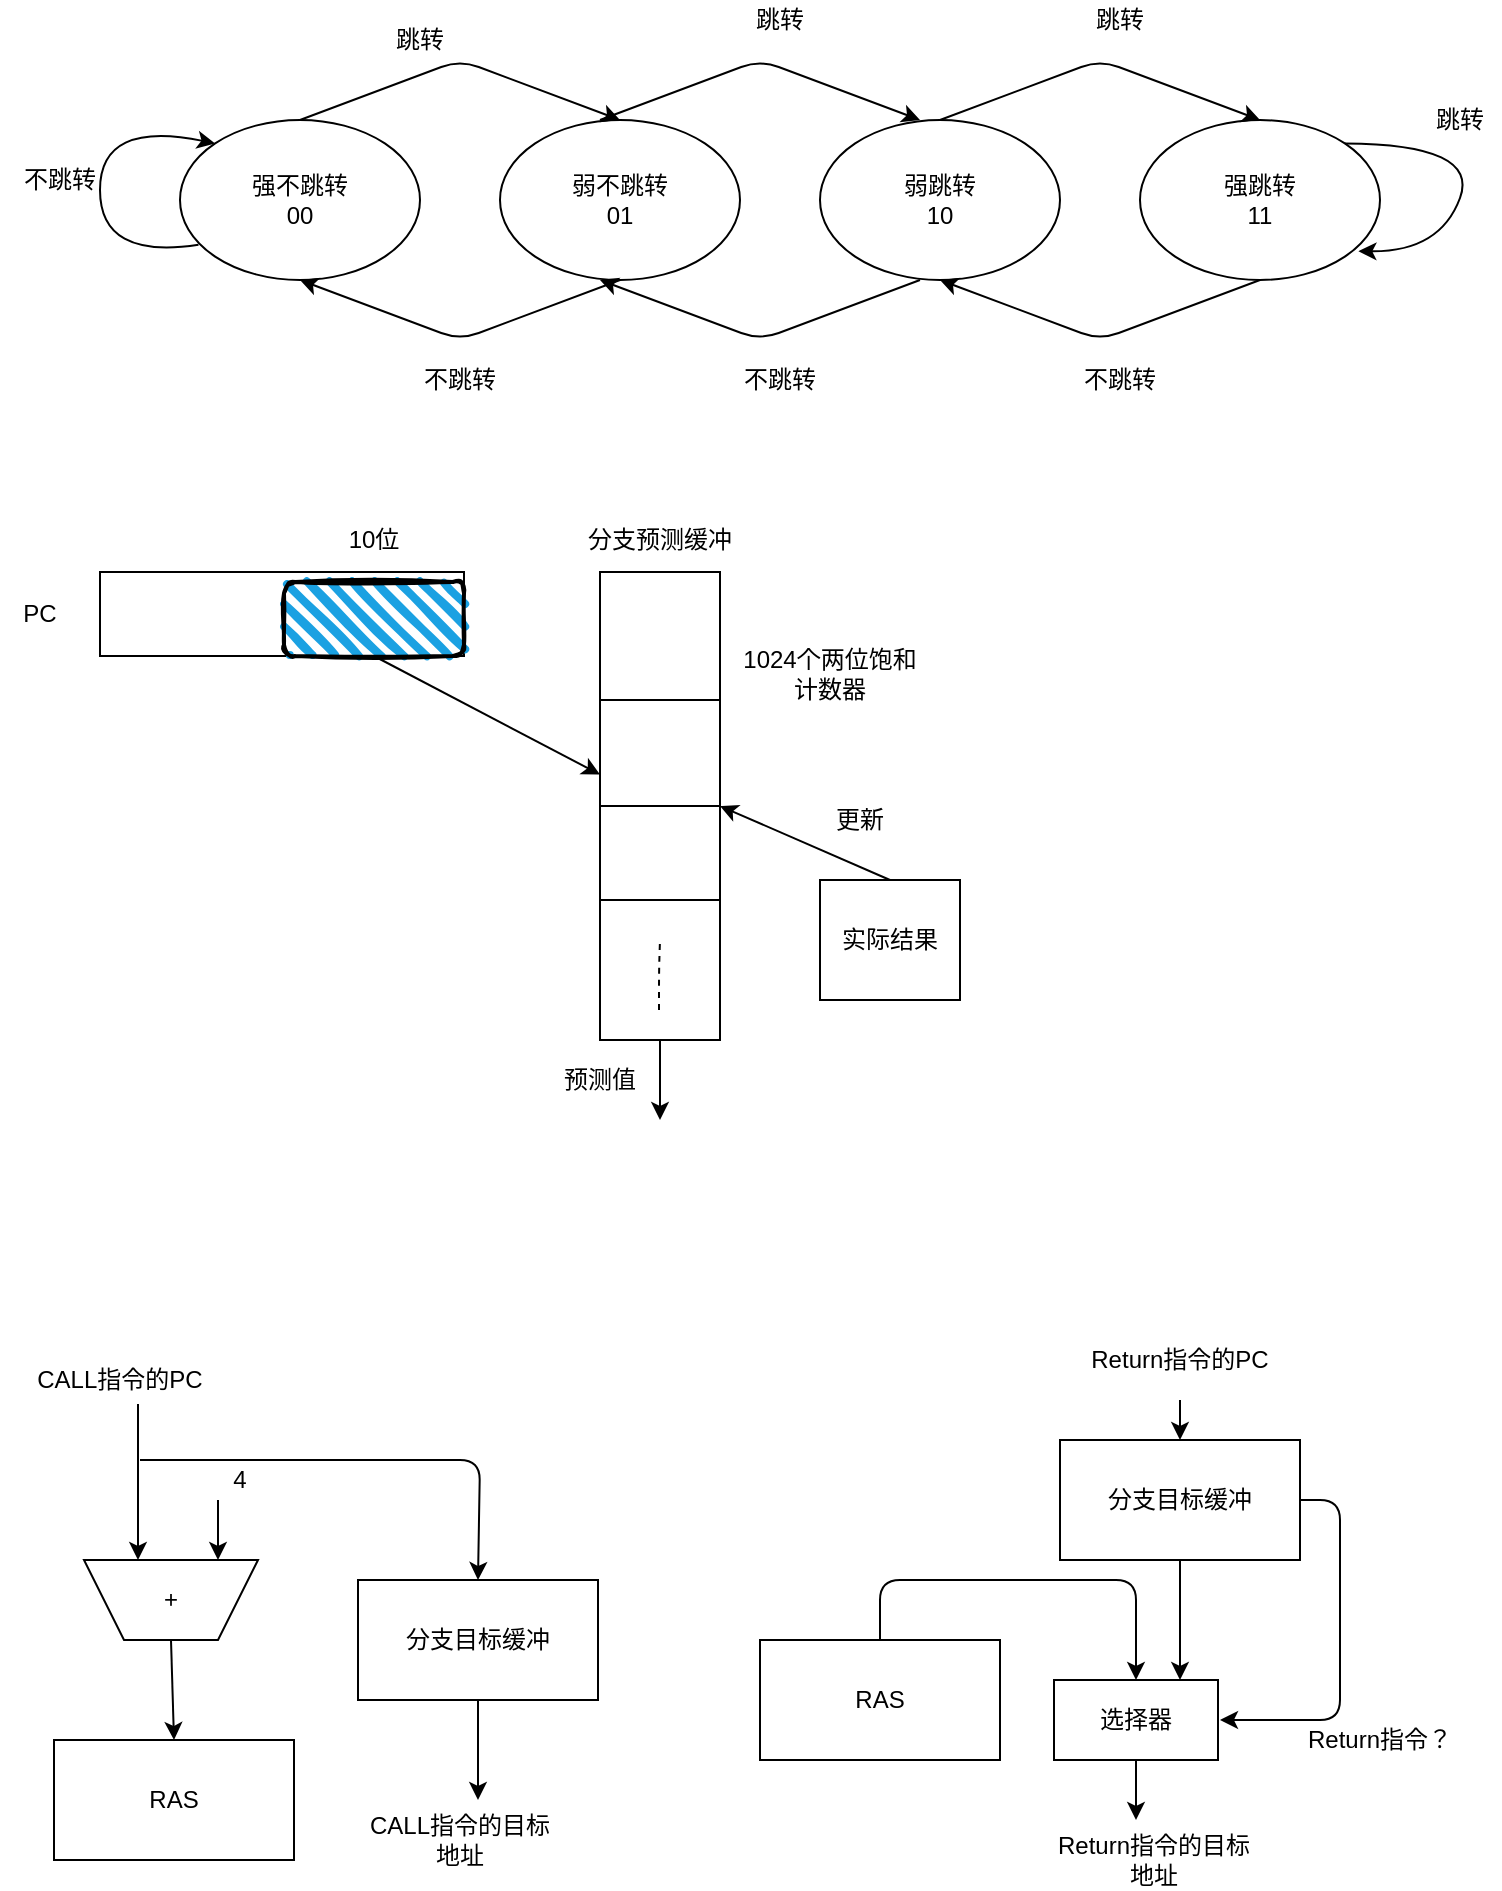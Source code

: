 <mxfile version="14.6.13" type="github">
  <diagram id="10zEApmptOZsgq90Q_0-" name="Page-1">
    <mxGraphModel dx="1028" dy="403" grid="0" gridSize="10" guides="1" tooltips="1" connect="1" arrows="1" fold="1" page="1" pageScale="1" pageWidth="827" pageHeight="1169" math="0" shadow="0">
      <root>
        <mxCell id="0" />
        <mxCell id="1" parent="0" />
        <mxCell id="GXsNdN6X-SuUtYuK0dRK-1" value="强不跳转&lt;br&gt;00" style="ellipse;whiteSpace=wrap;html=1;" parent="1" vertex="1">
          <mxGeometry x="140" y="160" width="120" height="80" as="geometry" />
        </mxCell>
        <mxCell id="GXsNdN6X-SuUtYuK0dRK-2" value="弱不跳转&lt;br&gt;01" style="ellipse;whiteSpace=wrap;html=1;" parent="1" vertex="1">
          <mxGeometry x="300" y="160" width="120" height="80" as="geometry" />
        </mxCell>
        <mxCell id="GXsNdN6X-SuUtYuK0dRK-3" value="弱跳转&lt;br&gt;10" style="ellipse;whiteSpace=wrap;html=1;" parent="1" vertex="1">
          <mxGeometry x="460" y="160" width="120" height="80" as="geometry" />
        </mxCell>
        <mxCell id="GXsNdN6X-SuUtYuK0dRK-4" value="强跳转&lt;br&gt;11" style="ellipse;whiteSpace=wrap;html=1;" parent="1" vertex="1">
          <mxGeometry x="620" y="160" width="120" height="80" as="geometry" />
        </mxCell>
        <mxCell id="GXsNdN6X-SuUtYuK0dRK-7" value="" style="endArrow=classic;html=1;exitX=0.5;exitY=0;exitDx=0;exitDy=0;" parent="1" source="GXsNdN6X-SuUtYuK0dRK-1" edge="1">
          <mxGeometry width="50" height="50" relative="1" as="geometry">
            <mxPoint x="220" y="110" as="sourcePoint" />
            <mxPoint x="360" y="160" as="targetPoint" />
            <Array as="points">
              <mxPoint x="280" y="130" />
            </Array>
          </mxGeometry>
        </mxCell>
        <mxCell id="GXsNdN6X-SuUtYuK0dRK-8" value="" style="endArrow=classic;html=1;exitX=0.5;exitY=0;exitDx=0;exitDy=0;" parent="1" edge="1">
          <mxGeometry width="50" height="50" relative="1" as="geometry">
            <mxPoint x="350" y="160" as="sourcePoint" />
            <mxPoint x="510" y="160" as="targetPoint" />
            <Array as="points">
              <mxPoint x="430" y="130" />
            </Array>
          </mxGeometry>
        </mxCell>
        <mxCell id="GXsNdN6X-SuUtYuK0dRK-9" value="" style="endArrow=classic;html=1;exitX=0.5;exitY=0;exitDx=0;exitDy=0;" parent="1" edge="1">
          <mxGeometry width="50" height="50" relative="1" as="geometry">
            <mxPoint x="520" y="160" as="sourcePoint" />
            <mxPoint x="680" y="160" as="targetPoint" />
            <Array as="points">
              <mxPoint x="600" y="130" />
            </Array>
          </mxGeometry>
        </mxCell>
        <mxCell id="GXsNdN6X-SuUtYuK0dRK-10" value="" style="curved=1;endArrow=classic;html=1;exitX=0.077;exitY=0.78;exitDx=0;exitDy=0;exitPerimeter=0;entryX=0;entryY=0;entryDx=0;entryDy=0;" parent="1" source="GXsNdN6X-SuUtYuK0dRK-1" target="GXsNdN6X-SuUtYuK0dRK-1" edge="1">
          <mxGeometry width="50" height="50" relative="1" as="geometry">
            <mxPoint x="100" y="210" as="sourcePoint" />
            <mxPoint x="150" y="160" as="targetPoint" />
            <Array as="points">
              <mxPoint x="100" y="230" />
              <mxPoint x="100" y="160" />
            </Array>
          </mxGeometry>
        </mxCell>
        <mxCell id="GXsNdN6X-SuUtYuK0dRK-11" value="" style="curved=1;endArrow=classic;html=1;exitX=1;exitY=0;exitDx=0;exitDy=0;entryX=0.91;entryY=0.82;entryDx=0;entryDy=0;entryPerimeter=0;" parent="1" source="GXsNdN6X-SuUtYuK0dRK-4" target="GXsNdN6X-SuUtYuK0dRK-4" edge="1">
          <mxGeometry width="50" height="50" relative="1" as="geometry">
            <mxPoint x="720" y="120" as="sourcePoint" />
            <mxPoint x="770" y="70" as="targetPoint" />
            <Array as="points">
              <mxPoint x="790" y="172" />
              <mxPoint x="770" y="226" />
            </Array>
          </mxGeometry>
        </mxCell>
        <mxCell id="GXsNdN6X-SuUtYuK0dRK-12" value="" style="endArrow=classic;html=1;exitX=0.5;exitY=1;exitDx=0;exitDy=0;entryX=0.5;entryY=1;entryDx=0;entryDy=0;" parent="1" source="GXsNdN6X-SuUtYuK0dRK-2" target="GXsNdN6X-SuUtYuK0dRK-1" edge="1">
          <mxGeometry width="50" height="50" relative="1" as="geometry">
            <mxPoint x="390" y="300" as="sourcePoint" />
            <mxPoint x="440" y="250" as="targetPoint" />
            <Array as="points">
              <mxPoint x="280" y="270" />
            </Array>
          </mxGeometry>
        </mxCell>
        <mxCell id="GXsNdN6X-SuUtYuK0dRK-13" value="" style="endArrow=classic;html=1;exitX=0.5;exitY=1;exitDx=0;exitDy=0;entryX=0.5;entryY=1;entryDx=0;entryDy=0;" parent="1" edge="1">
          <mxGeometry width="50" height="50" relative="1" as="geometry">
            <mxPoint x="510" y="240" as="sourcePoint" />
            <mxPoint x="350" y="240" as="targetPoint" />
            <Array as="points">
              <mxPoint x="430" y="270" />
            </Array>
          </mxGeometry>
        </mxCell>
        <mxCell id="GXsNdN6X-SuUtYuK0dRK-14" value="" style="endArrow=classic;html=1;exitX=0.5;exitY=1;exitDx=0;exitDy=0;entryX=0.5;entryY=1;entryDx=0;entryDy=0;" parent="1" edge="1">
          <mxGeometry width="50" height="50" relative="1" as="geometry">
            <mxPoint x="680" y="240" as="sourcePoint" />
            <mxPoint x="520" y="240" as="targetPoint" />
            <Array as="points">
              <mxPoint x="600" y="270" />
            </Array>
          </mxGeometry>
        </mxCell>
        <mxCell id="GXsNdN6X-SuUtYuK0dRK-15" value="不跳转" style="text;html=1;strokeColor=none;fillColor=none;align=center;verticalAlign=middle;whiteSpace=wrap;rounded=0;" parent="1" vertex="1">
          <mxGeometry x="590" y="280" width="40" height="20" as="geometry" />
        </mxCell>
        <mxCell id="GXsNdN6X-SuUtYuK0dRK-16" value="跳转" style="text;html=1;strokeColor=none;fillColor=none;align=center;verticalAlign=middle;whiteSpace=wrap;rounded=0;" parent="1" vertex="1">
          <mxGeometry x="240" y="110" width="40" height="20" as="geometry" />
        </mxCell>
        <mxCell id="GXsNdN6X-SuUtYuK0dRK-18" value="跳转" style="text;html=1;strokeColor=none;fillColor=none;align=center;verticalAlign=middle;whiteSpace=wrap;rounded=0;" parent="1" vertex="1">
          <mxGeometry x="420" y="100" width="40" height="20" as="geometry" />
        </mxCell>
        <mxCell id="GXsNdN6X-SuUtYuK0dRK-19" value="跳转" style="text;html=1;strokeColor=none;fillColor=none;align=center;verticalAlign=middle;whiteSpace=wrap;rounded=0;" parent="1" vertex="1">
          <mxGeometry x="590" y="100" width="40" height="20" as="geometry" />
        </mxCell>
        <mxCell id="GXsNdN6X-SuUtYuK0dRK-20" value="不跳转" style="text;html=1;strokeColor=none;fillColor=none;align=center;verticalAlign=middle;whiteSpace=wrap;rounded=0;" parent="1" vertex="1">
          <mxGeometry x="420" y="280" width="40" height="20" as="geometry" />
        </mxCell>
        <mxCell id="GXsNdN6X-SuUtYuK0dRK-21" value="不跳转" style="text;html=1;strokeColor=none;fillColor=none;align=center;verticalAlign=middle;whiteSpace=wrap;rounded=0;" parent="1" vertex="1">
          <mxGeometry x="260" y="280" width="40" height="20" as="geometry" />
        </mxCell>
        <mxCell id="GXsNdN6X-SuUtYuK0dRK-22" value="不跳转" style="text;html=1;strokeColor=none;fillColor=none;align=center;verticalAlign=middle;whiteSpace=wrap;rounded=0;" parent="1" vertex="1">
          <mxGeometry x="60" y="180" width="40" height="20" as="geometry" />
        </mxCell>
        <mxCell id="GXsNdN6X-SuUtYuK0dRK-23" value="跳转" style="text;html=1;strokeColor=none;fillColor=none;align=center;verticalAlign=middle;whiteSpace=wrap;rounded=0;" parent="1" vertex="1">
          <mxGeometry x="760" y="150" width="40" height="20" as="geometry" />
        </mxCell>
        <mxCell id="GXsNdN6X-SuUtYuK0dRK-24" value="" style="rounded=0;whiteSpace=wrap;html=1;" parent="1" vertex="1">
          <mxGeometry x="100" y="386" width="182" height="42" as="geometry" />
        </mxCell>
        <mxCell id="GXsNdN6X-SuUtYuK0dRK-25" value="" style="rounded=0;whiteSpace=wrap;html=1;" parent="1" vertex="1">
          <mxGeometry x="350" y="386" width="60" height="234" as="geometry" />
        </mxCell>
        <mxCell id="GXsNdN6X-SuUtYuK0dRK-26" value="" style="rounded=1;whiteSpace=wrap;html=1;strokeWidth=2;fillWeight=4;hachureGap=8;hachureAngle=45;fillColor=#1ba1e2;sketch=1;" parent="1" vertex="1">
          <mxGeometry x="192" y="391" width="90" height="37" as="geometry" />
        </mxCell>
        <mxCell id="GXsNdN6X-SuUtYuK0dRK-27" value="分支预测缓冲" style="text;html=1;strokeColor=none;fillColor=none;align=center;verticalAlign=middle;whiteSpace=wrap;rounded=0;" parent="1" vertex="1">
          <mxGeometry x="340" y="360" width="80" height="20" as="geometry" />
        </mxCell>
        <mxCell id="GXsNdN6X-SuUtYuK0dRK-28" value="PC" style="text;html=1;strokeColor=none;fillColor=none;align=center;verticalAlign=middle;whiteSpace=wrap;rounded=0;" parent="1" vertex="1">
          <mxGeometry x="50" y="397" width="40" height="20" as="geometry" />
        </mxCell>
        <mxCell id="GXsNdN6X-SuUtYuK0dRK-29" value="10位" style="text;html=1;strokeColor=none;fillColor=none;align=center;verticalAlign=middle;whiteSpace=wrap;rounded=0;" parent="1" vertex="1">
          <mxGeometry x="217" y="360" width="40" height="20" as="geometry" />
        </mxCell>
        <mxCell id="GXsNdN6X-SuUtYuK0dRK-30" value="" style="endArrow=none;html=1;exitX=0;exitY=0.5;exitDx=0;exitDy=0;entryX=1;entryY=0.5;entryDx=0;entryDy=0;" parent="1" source="GXsNdN6X-SuUtYuK0dRK-25" target="GXsNdN6X-SuUtYuK0dRK-25" edge="1">
          <mxGeometry width="50" height="50" relative="1" as="geometry">
            <mxPoint x="500" y="440" as="sourcePoint" />
            <mxPoint x="550" y="440" as="targetPoint" />
          </mxGeometry>
        </mxCell>
        <mxCell id="GXsNdN6X-SuUtYuK0dRK-31" value="" style="endArrow=none;html=1;exitX=0;exitY=0.5;exitDx=0;exitDy=0;entryX=1;entryY=0.5;entryDx=0;entryDy=0;" parent="1" edge="1">
          <mxGeometry width="50" height="50" relative="1" as="geometry">
            <mxPoint x="350" y="450" as="sourcePoint" />
            <mxPoint x="410" y="450" as="targetPoint" />
          </mxGeometry>
        </mxCell>
        <mxCell id="GXsNdN6X-SuUtYuK0dRK-32" value="" style="endArrow=none;html=1;exitX=0;exitY=0.5;exitDx=0;exitDy=0;entryX=1;entryY=0.5;entryDx=0;entryDy=0;" parent="1" edge="1">
          <mxGeometry width="50" height="50" relative="1" as="geometry">
            <mxPoint x="350" y="550" as="sourcePoint" />
            <mxPoint x="410" y="550" as="targetPoint" />
          </mxGeometry>
        </mxCell>
        <mxCell id="GXsNdN6X-SuUtYuK0dRK-34" value="" style="endArrow=none;dashed=1;html=1;" parent="1" edge="1">
          <mxGeometry width="50" height="50" relative="1" as="geometry">
            <mxPoint x="379.5" y="605" as="sourcePoint" />
            <mxPoint x="380" y="570" as="targetPoint" />
            <Array as="points">
              <mxPoint x="379.5" y="585" />
            </Array>
          </mxGeometry>
        </mxCell>
        <mxCell id="GXsNdN6X-SuUtYuK0dRK-35" value="1024个两位饱和&lt;br&gt;计数器" style="text;html=1;strokeColor=none;fillColor=none;align=center;verticalAlign=middle;whiteSpace=wrap;rounded=0;" parent="1" vertex="1">
          <mxGeometry x="420" y="417" width="90" height="40" as="geometry" />
        </mxCell>
        <mxCell id="GXsNdN6X-SuUtYuK0dRK-36" value="实际结果" style="rounded=0;whiteSpace=wrap;html=1;" parent="1" vertex="1">
          <mxGeometry x="460" y="540" width="70" height="60" as="geometry" />
        </mxCell>
        <mxCell id="GXsNdN6X-SuUtYuK0dRK-37" value="" style="endArrow=classic;html=1;exitX=0.5;exitY=0;exitDx=0;exitDy=0;entryX=1;entryY=0.5;entryDx=0;entryDy=0;" parent="1" source="GXsNdN6X-SuUtYuK0dRK-36" target="GXsNdN6X-SuUtYuK0dRK-25" edge="1">
          <mxGeometry width="50" height="50" relative="1" as="geometry">
            <mxPoint x="390" y="490" as="sourcePoint" />
            <mxPoint x="440" y="440" as="targetPoint" />
          </mxGeometry>
        </mxCell>
        <mxCell id="GXsNdN6X-SuUtYuK0dRK-38" value="更新" style="text;html=1;strokeColor=none;fillColor=none;align=center;verticalAlign=middle;whiteSpace=wrap;rounded=0;" parent="1" vertex="1">
          <mxGeometry x="460" y="500" width="40" height="20" as="geometry" />
        </mxCell>
        <mxCell id="GXsNdN6X-SuUtYuK0dRK-39" value="" style="endArrow=classic;html=1;exitX=0.5;exitY=1;exitDx=0;exitDy=0;" parent="1" source="GXsNdN6X-SuUtYuK0dRK-26" target="GXsNdN6X-SuUtYuK0dRK-25" edge="1">
          <mxGeometry width="50" height="50" relative="1" as="geometry">
            <mxPoint x="200" y="520" as="sourcePoint" />
            <mxPoint x="250" y="470" as="targetPoint" />
          </mxGeometry>
        </mxCell>
        <mxCell id="GXsNdN6X-SuUtYuK0dRK-40" value="" style="endArrow=classic;html=1;exitX=0.5;exitY=1;exitDx=0;exitDy=0;" parent="1" source="GXsNdN6X-SuUtYuK0dRK-25" edge="1">
          <mxGeometry width="50" height="50" relative="1" as="geometry">
            <mxPoint x="390" y="490" as="sourcePoint" />
            <mxPoint x="380" y="660" as="targetPoint" />
          </mxGeometry>
        </mxCell>
        <mxCell id="GXsNdN6X-SuUtYuK0dRK-41" value="预测值" style="text;html=1;strokeColor=none;fillColor=none;align=center;verticalAlign=middle;whiteSpace=wrap;rounded=0;" parent="1" vertex="1">
          <mxGeometry x="330" y="630" width="40" height="20" as="geometry" />
        </mxCell>
        <mxCell id="GXsNdN6X-SuUtYuK0dRK-42" value="RAS" style="rounded=0;whiteSpace=wrap;html=1;" parent="1" vertex="1">
          <mxGeometry x="77" y="970" width="120" height="60" as="geometry" />
        </mxCell>
        <mxCell id="GXsNdN6X-SuUtYuK0dRK-43" value="分支目标缓冲" style="rounded=0;whiteSpace=wrap;html=1;" parent="1" vertex="1">
          <mxGeometry x="229" y="890" width="120" height="60" as="geometry" />
        </mxCell>
        <mxCell id="GXsNdN6X-SuUtYuK0dRK-44" value="+" style="shape=trapezoid;perimeter=trapezoidPerimeter;whiteSpace=wrap;html=1;fixedSize=1;rotation=-180;" parent="1" vertex="1">
          <mxGeometry x="92" y="880" width="87" height="40" as="geometry" />
        </mxCell>
        <mxCell id="GXsNdN6X-SuUtYuK0dRK-45" value="" style="endArrow=classic;html=1;exitX=0.5;exitY=1;exitDx=0;exitDy=0;" parent="1" source="GXsNdN6X-SuUtYuK0dRK-43" edge="1">
          <mxGeometry width="50" height="50" relative="1" as="geometry">
            <mxPoint x="269" y="730" as="sourcePoint" />
            <mxPoint x="289" y="1000" as="targetPoint" />
          </mxGeometry>
        </mxCell>
        <mxCell id="GXsNdN6X-SuUtYuK0dRK-46" value="" style="endArrow=classic;html=1;" parent="1" edge="1">
          <mxGeometry width="50" height="50" relative="1" as="geometry">
            <mxPoint x="119" y="802" as="sourcePoint" />
            <mxPoint x="119" y="880" as="targetPoint" />
          </mxGeometry>
        </mxCell>
        <mxCell id="GXsNdN6X-SuUtYuK0dRK-47" value="CALL指令的PC" style="text;html=1;strokeColor=none;fillColor=none;align=center;verticalAlign=middle;whiteSpace=wrap;rounded=0;" parent="1" vertex="1">
          <mxGeometry x="60" y="780" width="100" height="20" as="geometry" />
        </mxCell>
        <mxCell id="GXsNdN6X-SuUtYuK0dRK-49" value="" style="endArrow=classic;html=1;" parent="1" edge="1">
          <mxGeometry width="50" height="50" relative="1" as="geometry">
            <mxPoint x="159" y="850" as="sourcePoint" />
            <mxPoint x="159" y="880" as="targetPoint" />
          </mxGeometry>
        </mxCell>
        <mxCell id="GXsNdN6X-SuUtYuK0dRK-50" value="4" style="text;html=1;strokeColor=none;fillColor=none;align=center;verticalAlign=middle;whiteSpace=wrap;rounded=0;" parent="1" vertex="1">
          <mxGeometry x="150" y="830" width="40" height="20" as="geometry" />
        </mxCell>
        <mxCell id="GXsNdN6X-SuUtYuK0dRK-51" value="" style="endArrow=classic;html=1;exitX=0.5;exitY=0;exitDx=0;exitDy=0;entryX=0.5;entryY=0;entryDx=0;entryDy=0;" parent="1" source="GXsNdN6X-SuUtYuK0dRK-44" target="GXsNdN6X-SuUtYuK0dRK-42" edge="1">
          <mxGeometry width="50" height="50" relative="1" as="geometry">
            <mxPoint x="250" y="790" as="sourcePoint" />
            <mxPoint x="300" y="740" as="targetPoint" />
          </mxGeometry>
        </mxCell>
        <mxCell id="GXsNdN6X-SuUtYuK0dRK-53" value="" style="endArrow=classic;html=1;entryX=0.5;entryY=0;entryDx=0;entryDy=0;" parent="1" target="GXsNdN6X-SuUtYuK0dRK-43" edge="1">
          <mxGeometry width="50" height="50" relative="1" as="geometry">
            <mxPoint x="120" y="830" as="sourcePoint" />
            <mxPoint x="300" y="740" as="targetPoint" />
            <Array as="points">
              <mxPoint x="290" y="830" />
            </Array>
          </mxGeometry>
        </mxCell>
        <mxCell id="GXsNdN6X-SuUtYuK0dRK-54" value="CALL指令的目标地址" style="text;html=1;strokeColor=none;fillColor=none;align=center;verticalAlign=middle;whiteSpace=wrap;rounded=0;" parent="1" vertex="1">
          <mxGeometry x="230" y="1010" width="100" height="20" as="geometry" />
        </mxCell>
        <mxCell id="GXsNdN6X-SuUtYuK0dRK-55" value="RAS" style="rounded=0;whiteSpace=wrap;html=1;" parent="1" vertex="1">
          <mxGeometry x="430" y="920" width="120" height="60" as="geometry" />
        </mxCell>
        <mxCell id="GXsNdN6X-SuUtYuK0dRK-56" value="分支目标缓冲" style="rounded=0;whiteSpace=wrap;html=1;" parent="1" vertex="1">
          <mxGeometry x="580" y="820" width="120" height="60" as="geometry" />
        </mxCell>
        <mxCell id="GXsNdN6X-SuUtYuK0dRK-58" value="" style="endArrow=classic;html=1;exitX=0.5;exitY=1;exitDx=0;exitDy=0;" parent="1" source="GXsNdN6X-SuUtYuK0dRK-56" edge="1">
          <mxGeometry width="50" height="50" relative="1" as="geometry">
            <mxPoint x="607" y="720" as="sourcePoint" />
            <mxPoint x="640" y="940" as="targetPoint" />
          </mxGeometry>
        </mxCell>
        <mxCell id="GXsNdN6X-SuUtYuK0dRK-59" value="" style="endArrow=classic;html=1;exitX=1;exitY=0.5;exitDx=0;exitDy=0;" parent="1" source="GXsNdN6X-SuUtYuK0dRK-56" edge="1">
          <mxGeometry width="50" height="50" relative="1" as="geometry">
            <mxPoint x="457" y="792" as="sourcePoint" />
            <mxPoint x="660" y="960" as="targetPoint" />
            <Array as="points">
              <mxPoint x="720" y="850" />
              <mxPoint x="720" y="960" />
            </Array>
          </mxGeometry>
        </mxCell>
        <mxCell id="GXsNdN6X-SuUtYuK0dRK-60" value="Return指令的PC" style="text;html=1;strokeColor=none;fillColor=none;align=center;verticalAlign=middle;whiteSpace=wrap;rounded=0;" parent="1" vertex="1">
          <mxGeometry x="590" y="770" width="100" height="20" as="geometry" />
        </mxCell>
        <mxCell id="GXsNdN6X-SuUtYuK0dRK-61" value="" style="endArrow=classic;html=1;entryX=0.5;entryY=0;entryDx=0;entryDy=0;" parent="1" target="GXsNdN6X-SuUtYuK0dRK-56" edge="1">
          <mxGeometry width="50" height="50" relative="1" as="geometry">
            <mxPoint x="640" y="800" as="sourcePoint" />
            <mxPoint x="497" y="870" as="targetPoint" />
          </mxGeometry>
        </mxCell>
        <mxCell id="GXsNdN6X-SuUtYuK0dRK-65" value="Return指令的目标地址" style="text;html=1;strokeColor=none;fillColor=none;align=center;verticalAlign=middle;whiteSpace=wrap;rounded=0;" parent="1" vertex="1">
          <mxGeometry x="577" y="1020" width="100" height="20" as="geometry" />
        </mxCell>
        <mxCell id="GXsNdN6X-SuUtYuK0dRK-66" value="选择器" style="rounded=0;whiteSpace=wrap;html=1;" parent="1" vertex="1">
          <mxGeometry x="577" y="940" width="82" height="40" as="geometry" />
        </mxCell>
        <mxCell id="GXsNdN6X-SuUtYuK0dRK-67" value="" style="endArrow=classic;html=1;exitX=0.5;exitY=1;exitDx=0;exitDy=0;" parent="1" source="GXsNdN6X-SuUtYuK0dRK-66" edge="1">
          <mxGeometry width="50" height="50" relative="1" as="geometry">
            <mxPoint x="507" y="850" as="sourcePoint" />
            <mxPoint x="618" y="1010" as="targetPoint" />
          </mxGeometry>
        </mxCell>
        <mxCell id="GXsNdN6X-SuUtYuK0dRK-68" value="" style="endArrow=classic;html=1;exitX=0.5;exitY=0;exitDx=0;exitDy=0;entryX=0.5;entryY=0;entryDx=0;entryDy=0;" parent="1" source="GXsNdN6X-SuUtYuK0dRK-55" target="GXsNdN6X-SuUtYuK0dRK-66" edge="1">
          <mxGeometry width="50" height="50" relative="1" as="geometry">
            <mxPoint x="467" y="802" as="sourcePoint" />
            <mxPoint x="490" y="880" as="targetPoint" />
            <Array as="points">
              <mxPoint x="490" y="890" />
              <mxPoint x="618" y="890" />
            </Array>
          </mxGeometry>
        </mxCell>
        <mxCell id="GXsNdN6X-SuUtYuK0dRK-69" value="Return指令？" style="text;html=1;strokeColor=none;fillColor=none;align=center;verticalAlign=middle;whiteSpace=wrap;rounded=0;" parent="1" vertex="1">
          <mxGeometry x="690" y="960" width="100" height="20" as="geometry" />
        </mxCell>
      </root>
    </mxGraphModel>
  </diagram>
</mxfile>
